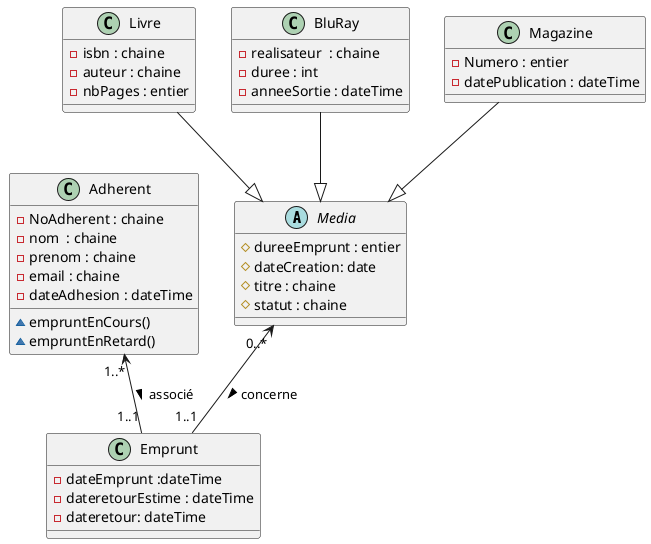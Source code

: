 @startuml
'https://plantuml.com/class-diagram
'skinparam classAttributeIconSize 0

Abstract Class Media {
#dureeEmprunt : entier
#dateCreation: date
#titre : chaine
#statut : chaine
}


Class Livre {
- isbn : chaine
- auteur : chaine
- nbPages : entier
}


Class BluRay {
- realisateur  : chaine
- duree : int
- anneeSortie : dateTime
}


Class Magazine {
- Numero : entier
- datePublication : dateTime
}

Class Adherent {
- NoAdherent : chaine
- nom  : chaine
- prenom : chaine
- email : chaine
- dateAdhesion : dateTime
~ empruntEnCours()
~ empruntEnRetard()
}

Class Emprunt {
- dateEmprunt :dateTime
- dateretourEstime : dateTime
- dateretour: dateTime

}

Livre --|> Media
BluRay --|> Media
Magazine --|> Media
Adherent "1..*" <-- "1..1" Emprunt : associé >
Media "0..*" <-- "1..1" Emprunt : concerne >
@enduml



